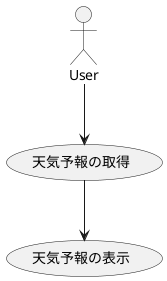 @startuml WeatherForecastApp_Usecase
' ユースケース図: WeatherForecastApp

actor User

User --> (天気予報の取得)
(天気予報の取得) --> (天気予報の表示)

@enduml
